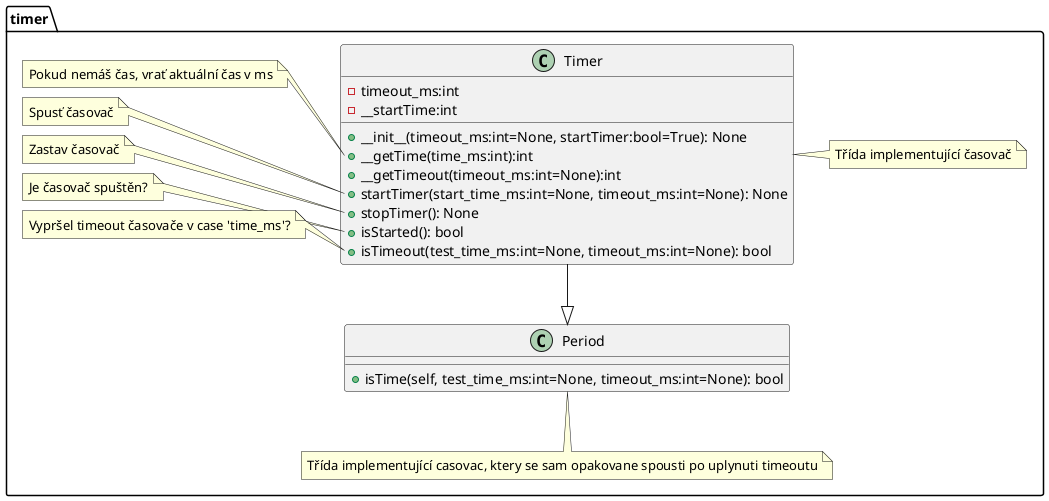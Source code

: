 @startuml timer

namespace timer {
    class Timer {
        - timeout_ms:int
        - __startTime:int

        + __init__(timeout_ms:int=None, startTimer:bool=True): None
        + __getTime(time_ms:int):int
        + __getTimeout(timeout_ms:int=None):int
        + startTimer(start_time_ms:int=None, timeout_ms:int=None): None        
        + stopTimer(): None
        + isStarted(): bool
        + isTimeout(test_time_ms:int=None, timeout_ms:int=None): bool
    }
    note right of Timer
        Třída implementující časovač
    end note
    note left of Timer::__getTime
        Pokud nemáš čas, vrať aktuální čas v ms
    end note
    note left of Timer::startTimer
        Spusť časovač
    end note
    note left of Timer::stopTimer
        Zastav časovač
    end note
    note left of Timer::isStarted
        Je časovač spuštěn?
    end note
    note left of Timer::isTimeout
        Vypršel timeout časovače v case 'time_ms'?
    end note

    class Period {
        + isTime(self, test_time_ms:int=None, timeout_ms:int=None): bool
    }
    Period <|-u- Timer

    note bottom of Period
        Třída implementující casovac, ktery se sam opakovane spousti po uplynuti timeoutu
    end note
}

@enduml